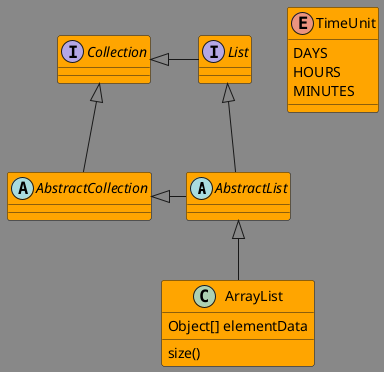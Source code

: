 @startuml
'https://plantuml.com/class-diagram

skinparam {
    backgroundColor #888
    classBackgroundColor #Orange
}

abstract class AbstractList
abstract AbstractCollection
interface List
interface Collection

List <|-- AbstractList
Collection <|-- AbstractCollection

Collection <|- List
AbstractCollection <|- AbstractList
AbstractList <|-- ArrayList

class ArrayList {
Object[] elementData
size()
}

enum TimeUnit {
DAYS
HOURS
MINUTES
}

@enduml